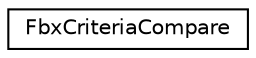 digraph "クラス階層図"
{
  edge [fontname="Helvetica",fontsize="10",labelfontname="Helvetica",labelfontsize="10"];
  node [fontname="Helvetica",fontsize="10",shape=record];
  rankdir="LR";
  Node0 [label="FbxCriteriaCompare",height=0.2,width=0.4,color="black", fillcolor="white", style="filled",URL="$struct_fbx_criteria_compare.html",tooltip="Functor to compare FbxCriteria "];
}
